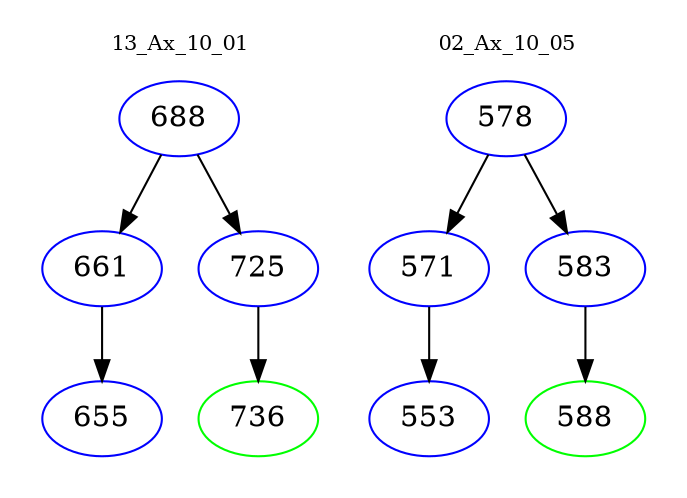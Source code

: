 digraph{
subgraph cluster_0 {
color = white
label = "13_Ax_10_01";
fontsize=10;
T0_688 [label="688", color="blue"]
T0_688 -> T0_661 [color="black"]
T0_661 [label="661", color="blue"]
T0_661 -> T0_655 [color="black"]
T0_655 [label="655", color="blue"]
T0_688 -> T0_725 [color="black"]
T0_725 [label="725", color="blue"]
T0_725 -> T0_736 [color="black"]
T0_736 [label="736", color="green"]
}
subgraph cluster_1 {
color = white
label = "02_Ax_10_05";
fontsize=10;
T1_578 [label="578", color="blue"]
T1_578 -> T1_571 [color="black"]
T1_571 [label="571", color="blue"]
T1_571 -> T1_553 [color="black"]
T1_553 [label="553", color="blue"]
T1_578 -> T1_583 [color="black"]
T1_583 [label="583", color="blue"]
T1_583 -> T1_588 [color="black"]
T1_588 [label="588", color="green"]
}
}
